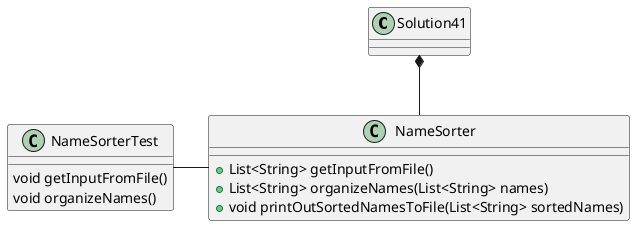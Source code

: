 @startuml
'https://plantuml.com/class-diagram

class Solution41{

}
class NameSorter{
    + List<String> getInputFromFile()
    + List<String> organizeNames(List<String> names)
    + void printOutSortedNamesToFile(List<String> sortedNames)

}

class NameSorterTest{
    void getInputFromFile()
    void organizeNames()
}


NameSorterTest - NameSorter
Solution41 *-- NameSorter

@enduml